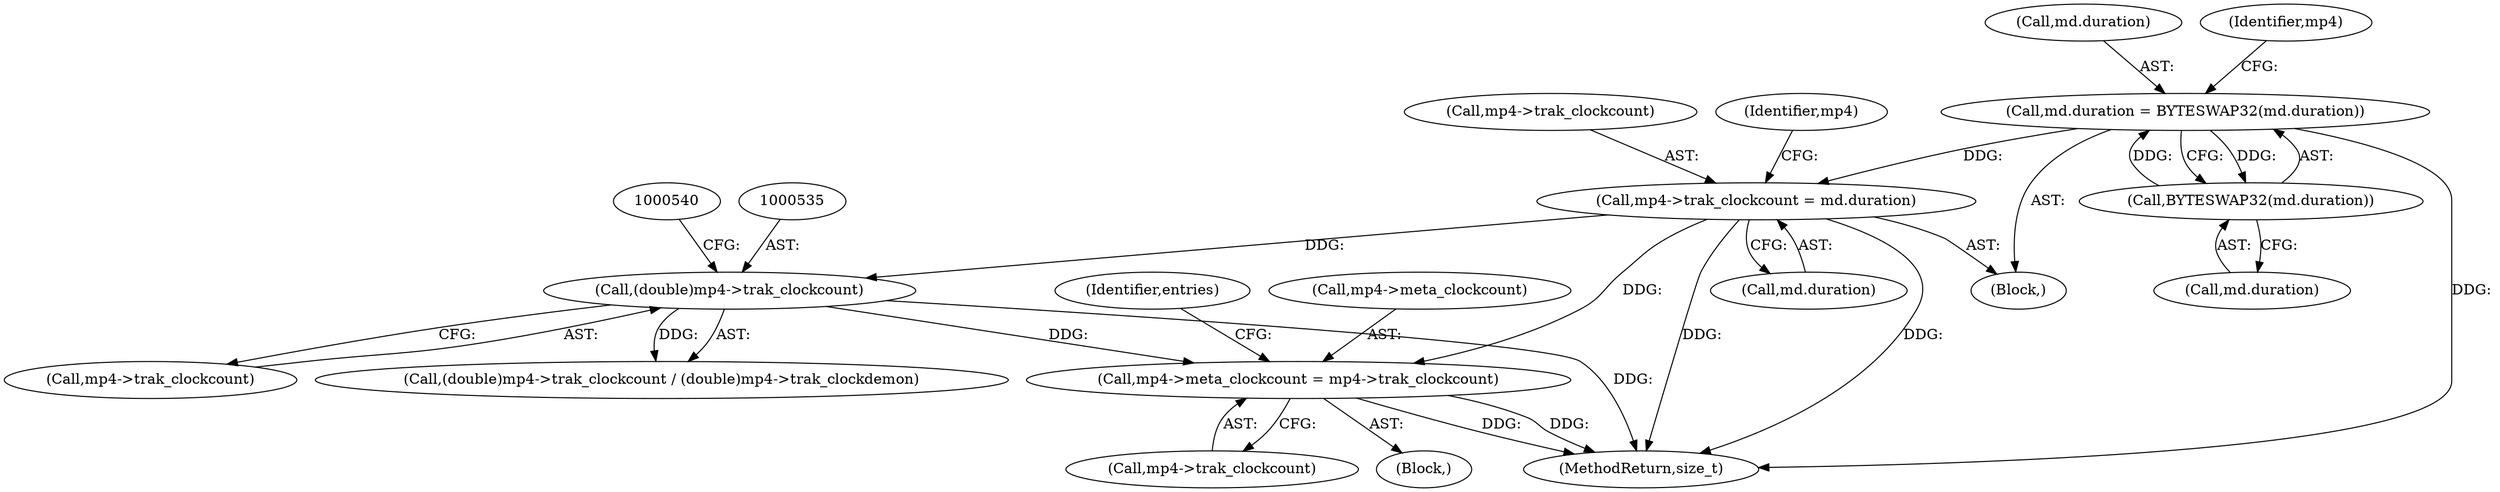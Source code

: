 digraph "0_gpmf-parser_341f12cd5b97ab419e53853ca00176457c9f1681_5@pointer" {
"1001864" [label="(Call,mp4->meta_clockcount = mp4->trak_clockcount)"];
"1000513" [label="(Call,mp4->trak_clockcount = md.duration)"];
"1000498" [label="(Call,md.duration = BYTESWAP32(md.duration))"];
"1000502" [label="(Call,BYTESWAP32(md.duration))"];
"1000534" [label="(Call,(double)mp4->trak_clockcount)"];
"1000502" [label="(Call,BYTESWAP32(md.duration))"];
"1000513" [label="(Call,mp4->trak_clockcount = md.duration)"];
"1000533" [label="(Call,(double)mp4->trak_clockcount / (double)mp4->trak_clockdemon)"];
"1000498" [label="(Call,md.duration = BYTESWAP32(md.duration))"];
"1000534" [label="(Call,(double)mp4->trak_clockcount)"];
"1000514" [label="(Call,mp4->trak_clockcount)"];
"1000536" [label="(Call,mp4->trak_clockcount)"];
"1001873" [label="(Identifier,entries)"];
"1001865" [label="(Call,mp4->meta_clockcount)"];
"1000499" [label="(Call,md.duration)"];
"1001864" [label="(Call,mp4->meta_clockcount = mp4->trak_clockcount)"];
"1001853" [label="(Block,)"];
"1001992" [label="(MethodReturn,size_t)"];
"1000508" [label="(Identifier,mp4)"];
"1000523" [label="(Identifier,mp4)"];
"1000473" [label="(Block,)"];
"1001868" [label="(Call,mp4->trak_clockcount)"];
"1000517" [label="(Call,md.duration)"];
"1000503" [label="(Call,md.duration)"];
"1001864" -> "1001853"  [label="AST: "];
"1001864" -> "1001868"  [label="CFG: "];
"1001865" -> "1001864"  [label="AST: "];
"1001868" -> "1001864"  [label="AST: "];
"1001873" -> "1001864"  [label="CFG: "];
"1001864" -> "1001992"  [label="DDG: "];
"1001864" -> "1001992"  [label="DDG: "];
"1000513" -> "1001864"  [label="DDG: "];
"1000534" -> "1001864"  [label="DDG: "];
"1000513" -> "1000473"  [label="AST: "];
"1000513" -> "1000517"  [label="CFG: "];
"1000514" -> "1000513"  [label="AST: "];
"1000517" -> "1000513"  [label="AST: "];
"1000523" -> "1000513"  [label="CFG: "];
"1000513" -> "1001992"  [label="DDG: "];
"1000513" -> "1001992"  [label="DDG: "];
"1000498" -> "1000513"  [label="DDG: "];
"1000513" -> "1000534"  [label="DDG: "];
"1000498" -> "1000473"  [label="AST: "];
"1000498" -> "1000502"  [label="CFG: "];
"1000499" -> "1000498"  [label="AST: "];
"1000502" -> "1000498"  [label="AST: "];
"1000508" -> "1000498"  [label="CFG: "];
"1000498" -> "1001992"  [label="DDG: "];
"1000502" -> "1000498"  [label="DDG: "];
"1000498" -> "1000502"  [label="DDG: "];
"1000502" -> "1000503"  [label="CFG: "];
"1000503" -> "1000502"  [label="AST: "];
"1000534" -> "1000533"  [label="AST: "];
"1000534" -> "1000536"  [label="CFG: "];
"1000535" -> "1000534"  [label="AST: "];
"1000536" -> "1000534"  [label="AST: "];
"1000540" -> "1000534"  [label="CFG: "];
"1000534" -> "1001992"  [label="DDG: "];
"1000534" -> "1000533"  [label="DDG: "];
}
